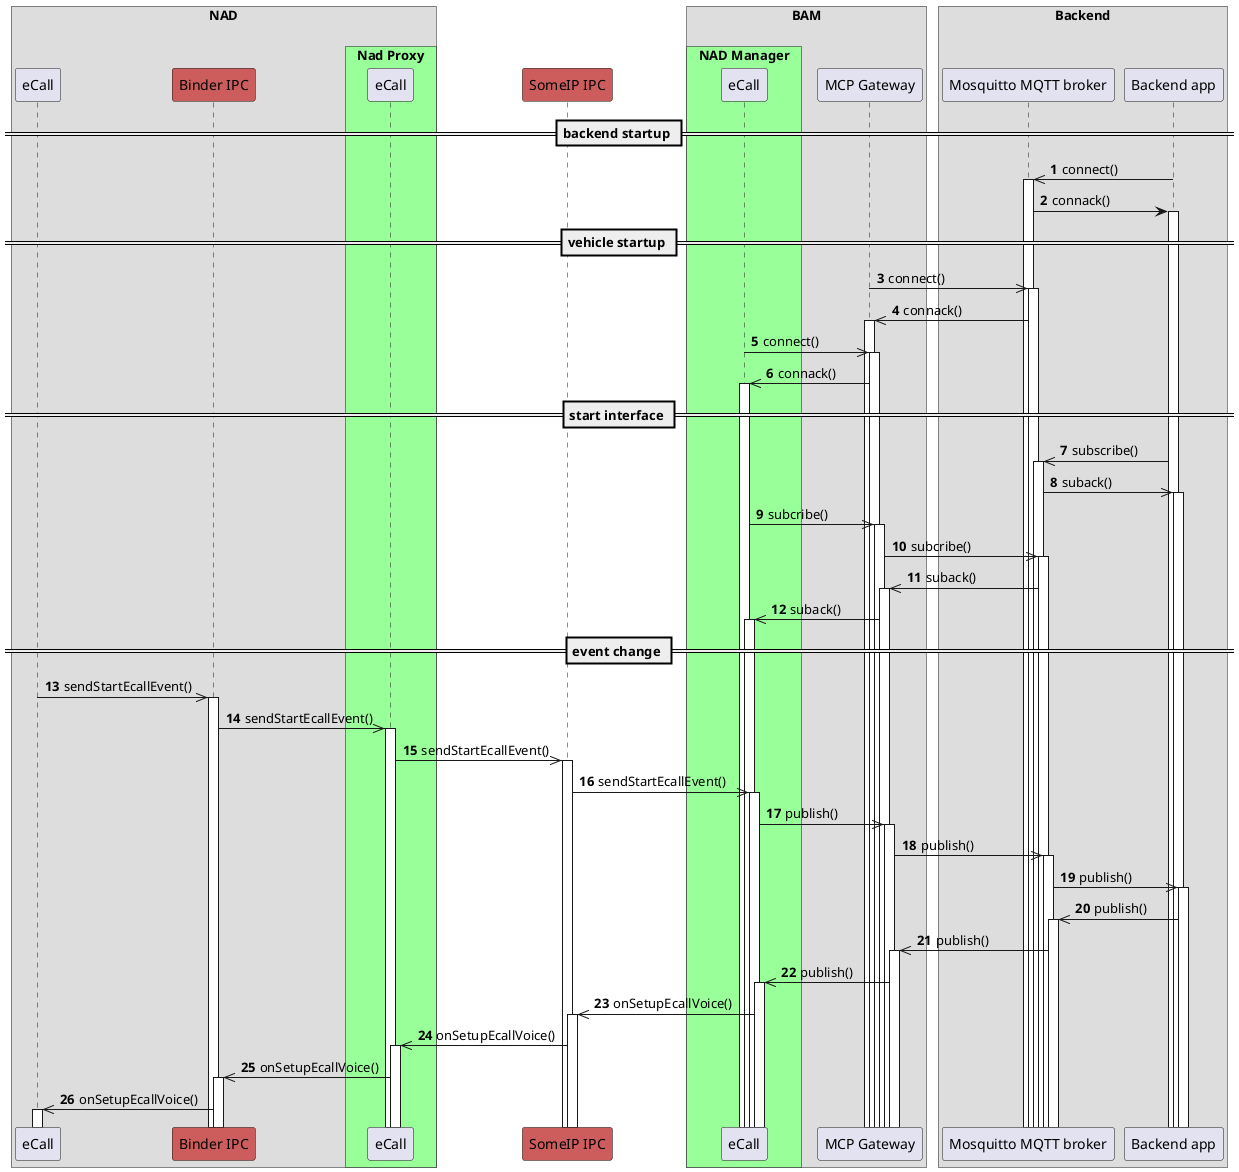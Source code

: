 @startuml
!pragma teoz true
autonumber
autoactivate on
box "NAD\n"

    participant "eCall" as ecall

    participant "Binder IPC" as bin #IndianRed

    box "Nad Proxy" #99FF99
    participant "eCall" as ecall_con_nad

    end box

end box

    participant "SomeIP IPC" as sip #IndianRed

box "BAM\n"
  

    box "NAD Manager" #99FF99
    participant "eCall" as nadm
    end box

    participant "MCP Gateway" as gw
end box

box "Backend"
    participant "Mosquitto MQTT broker" as bro
    participant "Backend app" as backend
end box
== backend startup ==
backend ->> bro: connect()
bro -> backend: connack()

== vehicle startup ==
gw ->> bro: connect()
bro ->> gw: connack()
nadm ->> gw: connect()
gw ->> nadm: connack()

== start interface ==
backend ->> bro: subscribe()
bro ->> backend: suback()

nadm ->> gw: subcribe()
gw ->> bro: subcribe()
bro ->> gw: suback()
gw ->> nadm: suback()

== event change ==
ecall ->> bin: sendStartEcallEvent()
bin ->> ecall_con_nad: sendStartEcallEvent()
ecall_con_nad ->> sip: sendStartEcallEvent()
sip ->> nadm: sendStartEcallEvent()

nadm ->> gw: publish()
gw ->> bro: publish()
bro ->> backend: publish()

backend ->> bro: publish()
bro ->> gw: publish()
gw ->> nadm: publish()

nadm ->> sip: onSetupEcallVoice()
sip ->> ecall_con_nad: onSetupEcallVoice()
ecall_con_nad ->> bin: onSetupEcallVoice()
bin ->> ecall: onSetupEcallVoice()

@enduml